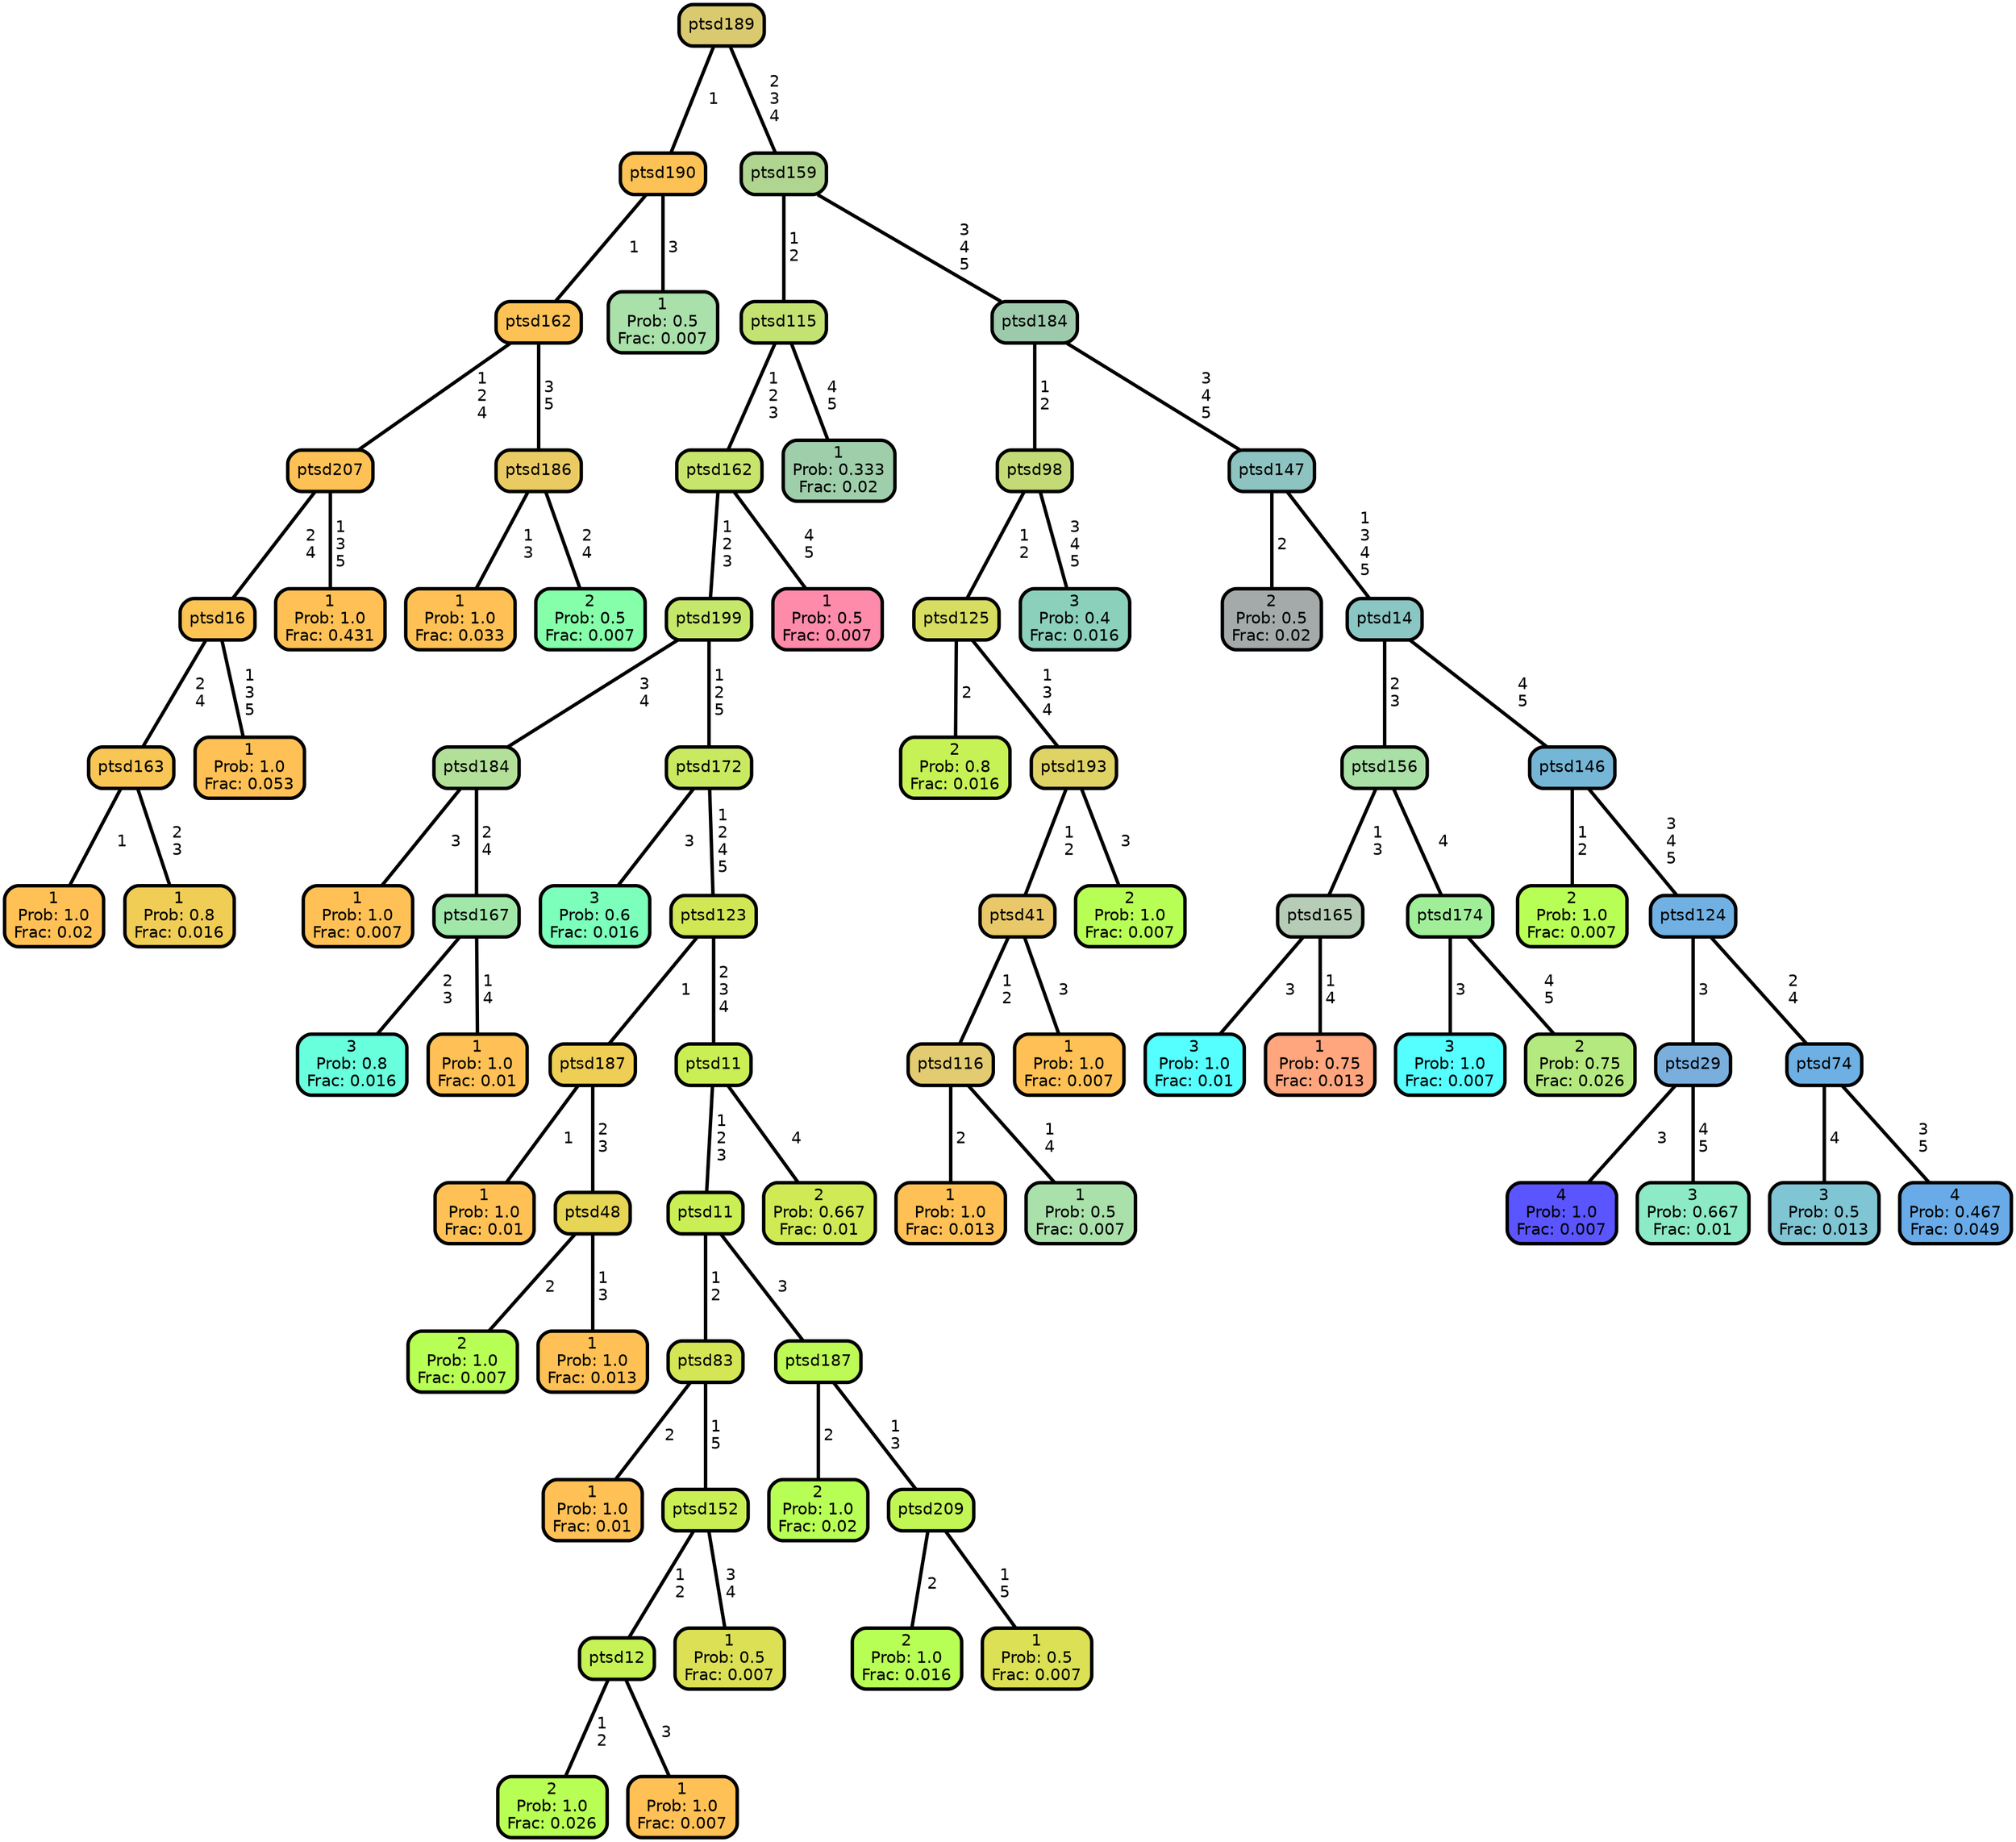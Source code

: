 graph Tree {
node [shape=box, style="filled, rounded",color="black",penwidth="3",fontcolor="black",                 fontname=helvetica] ;
graph [ranksep="0 equally", splines=straight,                 bgcolor=transparent, dpi=200] ;
edge [fontname=helvetica, color=black] ;
0 [label="1
Prob: 1.0
Frac: 0.02", fillcolor="#ffc155"] ;
1 [label="ptsd163", fillcolor="#f8c655"] ;
2 [label="1
Prob: 0.8
Frac: 0.016", fillcolor="#f0cd55"] ;
3 [label="ptsd16", fillcolor="#fcc355"] ;
4 [label="1
Prob: 1.0
Frac: 0.053", fillcolor="#ffc155"] ;
5 [label="ptsd207", fillcolor="#fec155"] ;
6 [label="1
Prob: 1.0
Frac: 0.431", fillcolor="#ffc155"] ;
7 [label="ptsd162", fillcolor="#fdc256"] ;
8 [label="1
Prob: 1.0
Frac: 0.033", fillcolor="#ffc155"] ;
9 [label="ptsd186", fillcolor="#eacb63"] ;
10 [label="2
Prob: 0.5
Frac: 0.007", fillcolor="#86ffaa"] ;
11 [label="ptsd190", fillcolor="#fcc256"] ;
12 [label="1
Prob: 0.5
Frac: 0.007", fillcolor="#aae0aa"] ;
13 [label="ptsd189", fillcolor="#daca6f"] ;
14 [label="1
Prob: 1.0
Frac: 0.007", fillcolor="#ffc155"] ;
15 [label="ptsd184", fillcolor="#b3e099"] ;
16 [label="3
Prob: 0.8
Frac: 0.016", fillcolor="#68ffdd"] ;
17 [label="ptsd167", fillcolor="#a1e7aa"] ;
18 [label="1
Prob: 1.0
Frac: 0.01", fillcolor="#ffc155"] ;
19 [label="ptsd199", fillcolor="#c5e86a"] ;
20 [label="3
Prob: 0.6
Frac: 0.016", fillcolor="#7cffbb"] ;
21 [label="ptsd172", fillcolor="#c9ea60"] ;
22 [label="1
Prob: 1.0
Frac: 0.01", fillcolor="#ffc155"] ;
23 [label="ptsd187", fillcolor="#efce55"] ;
24 [label="2
Prob: 1.0
Frac: 0.007", fillcolor="#b8ff55"] ;
25 [label="ptsd48", fillcolor="#e7d555"] ;
26 [label="1
Prob: 1.0
Frac: 0.013", fillcolor="#ffc155"] ;
27 [label="ptsd123", fillcolor="#d2e755"] ;
28 [label="1
Prob: 1.0
Frac: 0.01", fillcolor="#ffc155"] ;
29 [label="ptsd83", fillcolor="#d4e655"] ;
30 [label="2
Prob: 1.0
Frac: 0.026", fillcolor="#b8ff55"] ;
31 [label="ptsd12", fillcolor="#c6f255"] ;
32 [label="1
Prob: 1.0
Frac: 0.007", fillcolor="#ffc155"] ;
33 [label="ptsd152", fillcolor="#c9ef55"] ;
34 [label="1
Prob: 0.5
Frac: 0.007", fillcolor="#dbe055"] ;
35 [label="ptsd11", fillcolor="#c9ef55"] ;
36 [label="2
Prob: 1.0
Frac: 0.02", fillcolor="#b8ff55"] ;
37 [label="ptsd187", fillcolor="#bdfa55"] ;
38 [label="2
Prob: 1.0
Frac: 0.016", fillcolor="#b8ff55"] ;
39 [label="ptsd209", fillcolor="#c2f655"] ;
40 [label="1
Prob: 0.5
Frac: 0.007", fillcolor="#dbe055"] ;
41 [label="ptsd11", fillcolor="#caef55"] ;
42 [label="2
Prob: 0.667
Frac: 0.01", fillcolor="#cfea55"] ;
43 [label="ptsd162", fillcolor="#c7e56c"] ;
44 [label="1
Prob: 0.5
Frac: 0.007", fillcolor="#ff8baa"] ;
45 [label="ptsd115", fillcolor="#c3e272"] ;
46 [label="1
Prob: 0.333
Frac: 0.02", fillcolor="#9fceaa"] ;
47 [label="ptsd159", fillcolor="#afd590"] ;
48 [label="2
Prob: 0.8
Frac: 0.016", fillcolor="#c6f255"] ;
49 [label="ptsd125", fillcolor="#d7dd60"] ;
50 [label="1
Prob: 1.0
Frac: 0.013", fillcolor="#ffc155"] ;
51 [label="ptsd116", fillcolor="#e2cb71"] ;
52 [label="1
Prob: 0.5
Frac: 0.007", fillcolor="#aae0aa"] ;
53 [label="ptsd41", fillcolor="#e9c86a"] ;
54 [label="1
Prob: 1.0
Frac: 0.007", fillcolor="#ffc155"] ;
55 [label="ptsd193", fillcolor="#dfd366"] ;
56 [label="2
Prob: 1.0
Frac: 0.007", fillcolor="#b8ff55"] ;
57 [label="ptsd98", fillcolor="#c4da77"] ;
58 [label="3
Prob: 0.4
Frac: 0.016", fillcolor="#8bd0bb"] ;
59 [label="ptsd184", fillcolor="#9dcaab"] ;
60 [label="2
Prob: 0.5
Frac: 0.02", fillcolor="#a4aaaa"] ;
61 [label="ptsd147", fillcolor="#8dc3c0"] ;
62 [label="3
Prob: 1.0
Frac: 0.01", fillcolor="#55ffff"] ;
63 [label="ptsd165", fillcolor="#b6ccb6"] ;
64 [label="1
Prob: 0.75
Frac: 0.013", fillcolor="#ffa67f"] ;
65 [label="ptsd156", fillcolor="#a9e0a5"] ;
66 [label="3
Prob: 1.0
Frac: 0.007", fillcolor="#55ffff"] ;
67 [label="ptsd174", fillcolor="#a1ee99"] ;
68 [label="2
Prob: 0.75
Frac: 0.026", fillcolor="#b4e97f"] ;
69 [label="ptsd14", fillcolor="#8ac6c3"] ;
70 [label="2
Prob: 1.0
Frac: 0.007", fillcolor="#b8ff55"] ;
71 [label="ptsd146", fillcolor="#75b6d7"] ;
72 [label="4
Prob: 1.0
Frac: 0.007", fillcolor="#5a55ff"] ;
73 [label="ptsd29", fillcolor="#79aedd"] ;
74 [label="3
Prob: 0.667
Frac: 0.01", fillcolor="#8deac6"] ;
75 [label="ptsd124", fillcolor="#70b0e2"] ;
76 [label="3
Prob: 0.5
Frac: 0.013", fillcolor="#80c5d4"] ;
77 [label="ptsd74", fillcolor="#6eb0e4"] ;
78 [label="4
Prob: 0.467
Frac: 0.049", fillcolor="#69abe8"] ;
1 -- 0 [label=" 1",penwidth=3] ;
1 -- 2 [label=" 2\n 3",penwidth=3] ;
3 -- 1 [label=" 2\n 4",penwidth=3] ;
3 -- 4 [label=" 1\n 3\n 5",penwidth=3] ;
5 -- 3 [label=" 2\n 4",penwidth=3] ;
5 -- 6 [label=" 1\n 3\n 5",penwidth=3] ;
7 -- 5 [label=" 1\n 2\n 4",penwidth=3] ;
7 -- 9 [label=" 3\n 5",penwidth=3] ;
9 -- 8 [label=" 1\n 3",penwidth=3] ;
9 -- 10 [label=" 2\n 4",penwidth=3] ;
11 -- 7 [label=" 1",penwidth=3] ;
11 -- 12 [label=" 3",penwidth=3] ;
13 -- 11 [label=" 1",penwidth=3] ;
13 -- 47 [label=" 2\n 3\n 4",penwidth=3] ;
15 -- 14 [label=" 3",penwidth=3] ;
15 -- 17 [label=" 2\n 4",penwidth=3] ;
17 -- 16 [label=" 2\n 3",penwidth=3] ;
17 -- 18 [label=" 1\n 4",penwidth=3] ;
19 -- 15 [label=" 3\n 4",penwidth=3] ;
19 -- 21 [label=" 1\n 2\n 5",penwidth=3] ;
21 -- 20 [label=" 3",penwidth=3] ;
21 -- 27 [label=" 1\n 2\n 4\n 5",penwidth=3] ;
23 -- 22 [label=" 1",penwidth=3] ;
23 -- 25 [label=" 2\n 3",penwidth=3] ;
25 -- 24 [label=" 2",penwidth=3] ;
25 -- 26 [label=" 1\n 3",penwidth=3] ;
27 -- 23 [label=" 1",penwidth=3] ;
27 -- 41 [label=" 2\n 3\n 4",penwidth=3] ;
29 -- 28 [label=" 2",penwidth=3] ;
29 -- 33 [label=" 1\n 5",penwidth=3] ;
31 -- 30 [label=" 1\n 2",penwidth=3] ;
31 -- 32 [label=" 3",penwidth=3] ;
33 -- 31 [label=" 1\n 2",penwidth=3] ;
33 -- 34 [label=" 3\n 4",penwidth=3] ;
35 -- 29 [label=" 1\n 2",penwidth=3] ;
35 -- 37 [label=" 3",penwidth=3] ;
37 -- 36 [label=" 2",penwidth=3] ;
37 -- 39 [label=" 1\n 3",penwidth=3] ;
39 -- 38 [label=" 2",penwidth=3] ;
39 -- 40 [label=" 1\n 5",penwidth=3] ;
41 -- 35 [label=" 1\n 2\n 3",penwidth=3] ;
41 -- 42 [label=" 4",penwidth=3] ;
43 -- 19 [label=" 1\n 2\n 3",penwidth=3] ;
43 -- 44 [label=" 4\n 5",penwidth=3] ;
45 -- 43 [label=" 1\n 2\n 3",penwidth=3] ;
45 -- 46 [label=" 4\n 5",penwidth=3] ;
47 -- 45 [label=" 1\n 2",penwidth=3] ;
47 -- 59 [label=" 3\n 4\n 5",penwidth=3] ;
49 -- 48 [label=" 2",penwidth=3] ;
49 -- 55 [label=" 1\n 3\n 4",penwidth=3] ;
51 -- 50 [label=" 2",penwidth=3] ;
51 -- 52 [label=" 1\n 4",penwidth=3] ;
53 -- 51 [label=" 1\n 2",penwidth=3] ;
53 -- 54 [label=" 3",penwidth=3] ;
55 -- 53 [label=" 1\n 2",penwidth=3] ;
55 -- 56 [label=" 3",penwidth=3] ;
57 -- 49 [label=" 1\n 2",penwidth=3] ;
57 -- 58 [label=" 3\n 4\n 5",penwidth=3] ;
59 -- 57 [label=" 1\n 2",penwidth=3] ;
59 -- 61 [label=" 3\n 4\n 5",penwidth=3] ;
61 -- 60 [label=" 2",penwidth=3] ;
61 -- 69 [label=" 1\n 3\n 4\n 5",penwidth=3] ;
63 -- 62 [label=" 3",penwidth=3] ;
63 -- 64 [label=" 1\n 4",penwidth=3] ;
65 -- 63 [label=" 1\n 3",penwidth=3] ;
65 -- 67 [label=" 4",penwidth=3] ;
67 -- 66 [label=" 3",penwidth=3] ;
67 -- 68 [label=" 4\n 5",penwidth=3] ;
69 -- 65 [label=" 2\n 3",penwidth=3] ;
69 -- 71 [label=" 4\n 5",penwidth=3] ;
71 -- 70 [label=" 1\n 2",penwidth=3] ;
71 -- 75 [label=" 3\n 4\n 5",penwidth=3] ;
73 -- 72 [label=" 3",penwidth=3] ;
73 -- 74 [label=" 4\n 5",penwidth=3] ;
75 -- 73 [label=" 3",penwidth=3] ;
75 -- 77 [label=" 2\n 4",penwidth=3] ;
77 -- 76 [label=" 4",penwidth=3] ;
77 -- 78 [label=" 3\n 5",penwidth=3] ;
{rank = same;}}